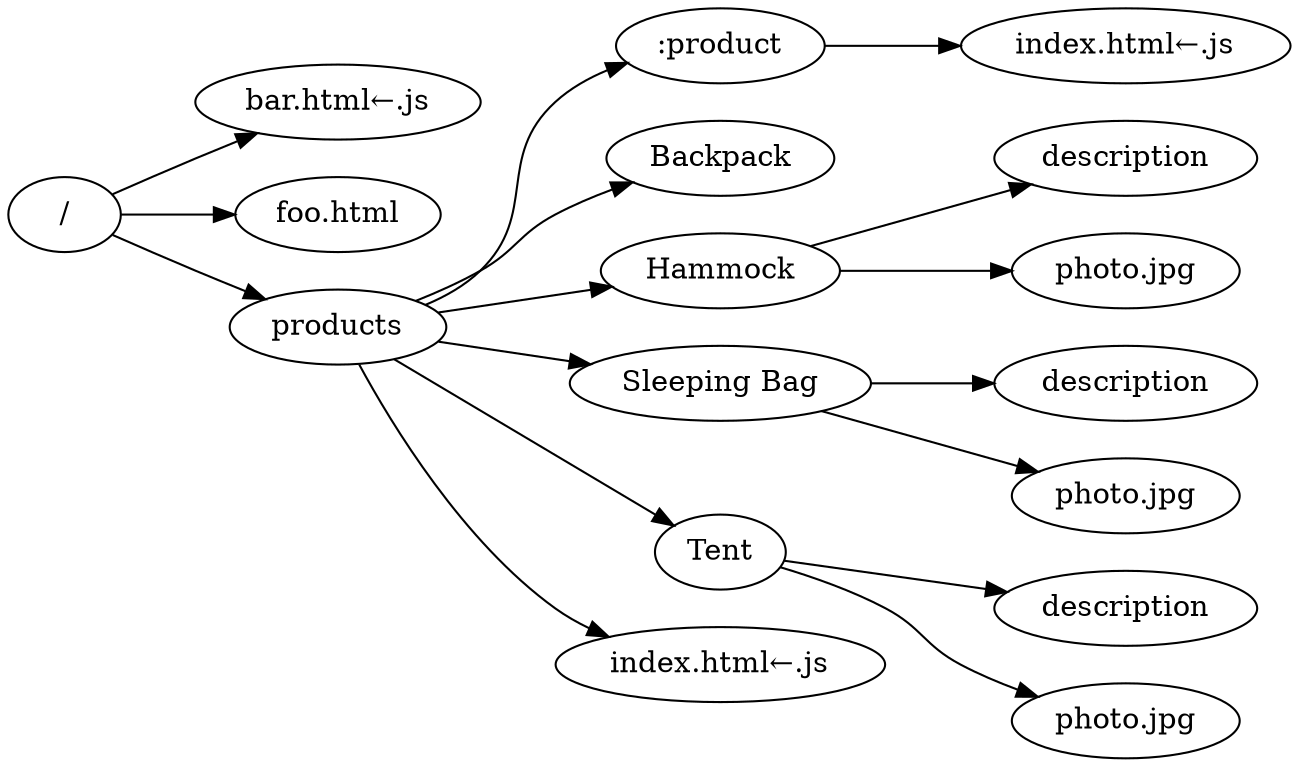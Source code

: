 digraph g {
  rankdir=LR;
  "" [label="/"];
  "" -> "/bar.html←.js";
  "/bar.html←.js" [label="bar.html←.js"];
  "" -> "/foo.html";
  "/foo.html" [label="foo.html"];
  "" -> "/products";
  "/products" [label="products"];
  "/products" -> "/products/:product";
  "/products/:product" [label=":product"];
  "/products/:product" -> "/products/:product/index.html←.js";
  "/products/:product/index.html←.js" [label="index.html←.js"];
  "/products" -> "/products/Backpack";
  "/products/Backpack" [label="Backpack"];
  "/products" -> "/products/Hammock";
  "/products/Hammock" [label="Hammock"];
  "/products/Hammock" -> "/products/Hammock/description";
  "/products/Hammock/description" [label="description"];
  "/products/Hammock" -> "/products/Hammock/photo.jpg";
  "/products/Hammock/photo.jpg" [label="photo.jpg"];
  "/products" -> "/products/Sleeping Bag";
  "/products/Sleeping Bag" [label="Sleeping Bag"];
  "/products/Sleeping Bag" -> "/products/Sleeping Bag/description";
  "/products/Sleeping Bag/description" [label="description"];
  "/products/Sleeping Bag" -> "/products/Sleeping Bag/photo.jpg";
  "/products/Sleeping Bag/photo.jpg" [label="photo.jpg"];
  "/products" -> "/products/Tent";
  "/products/Tent" [label="Tent"];
  "/products/Tent" -> "/products/Tent/description";
  "/products/Tent/description" [label="description"];
  "/products/Tent" -> "/products/Tent/photo.jpg";
  "/products/Tent/photo.jpg" [label="photo.jpg"];
  "/products" -> "/products/index.html←.js";
  "/products/index.html←.js" [label="index.html←.js"];
}
